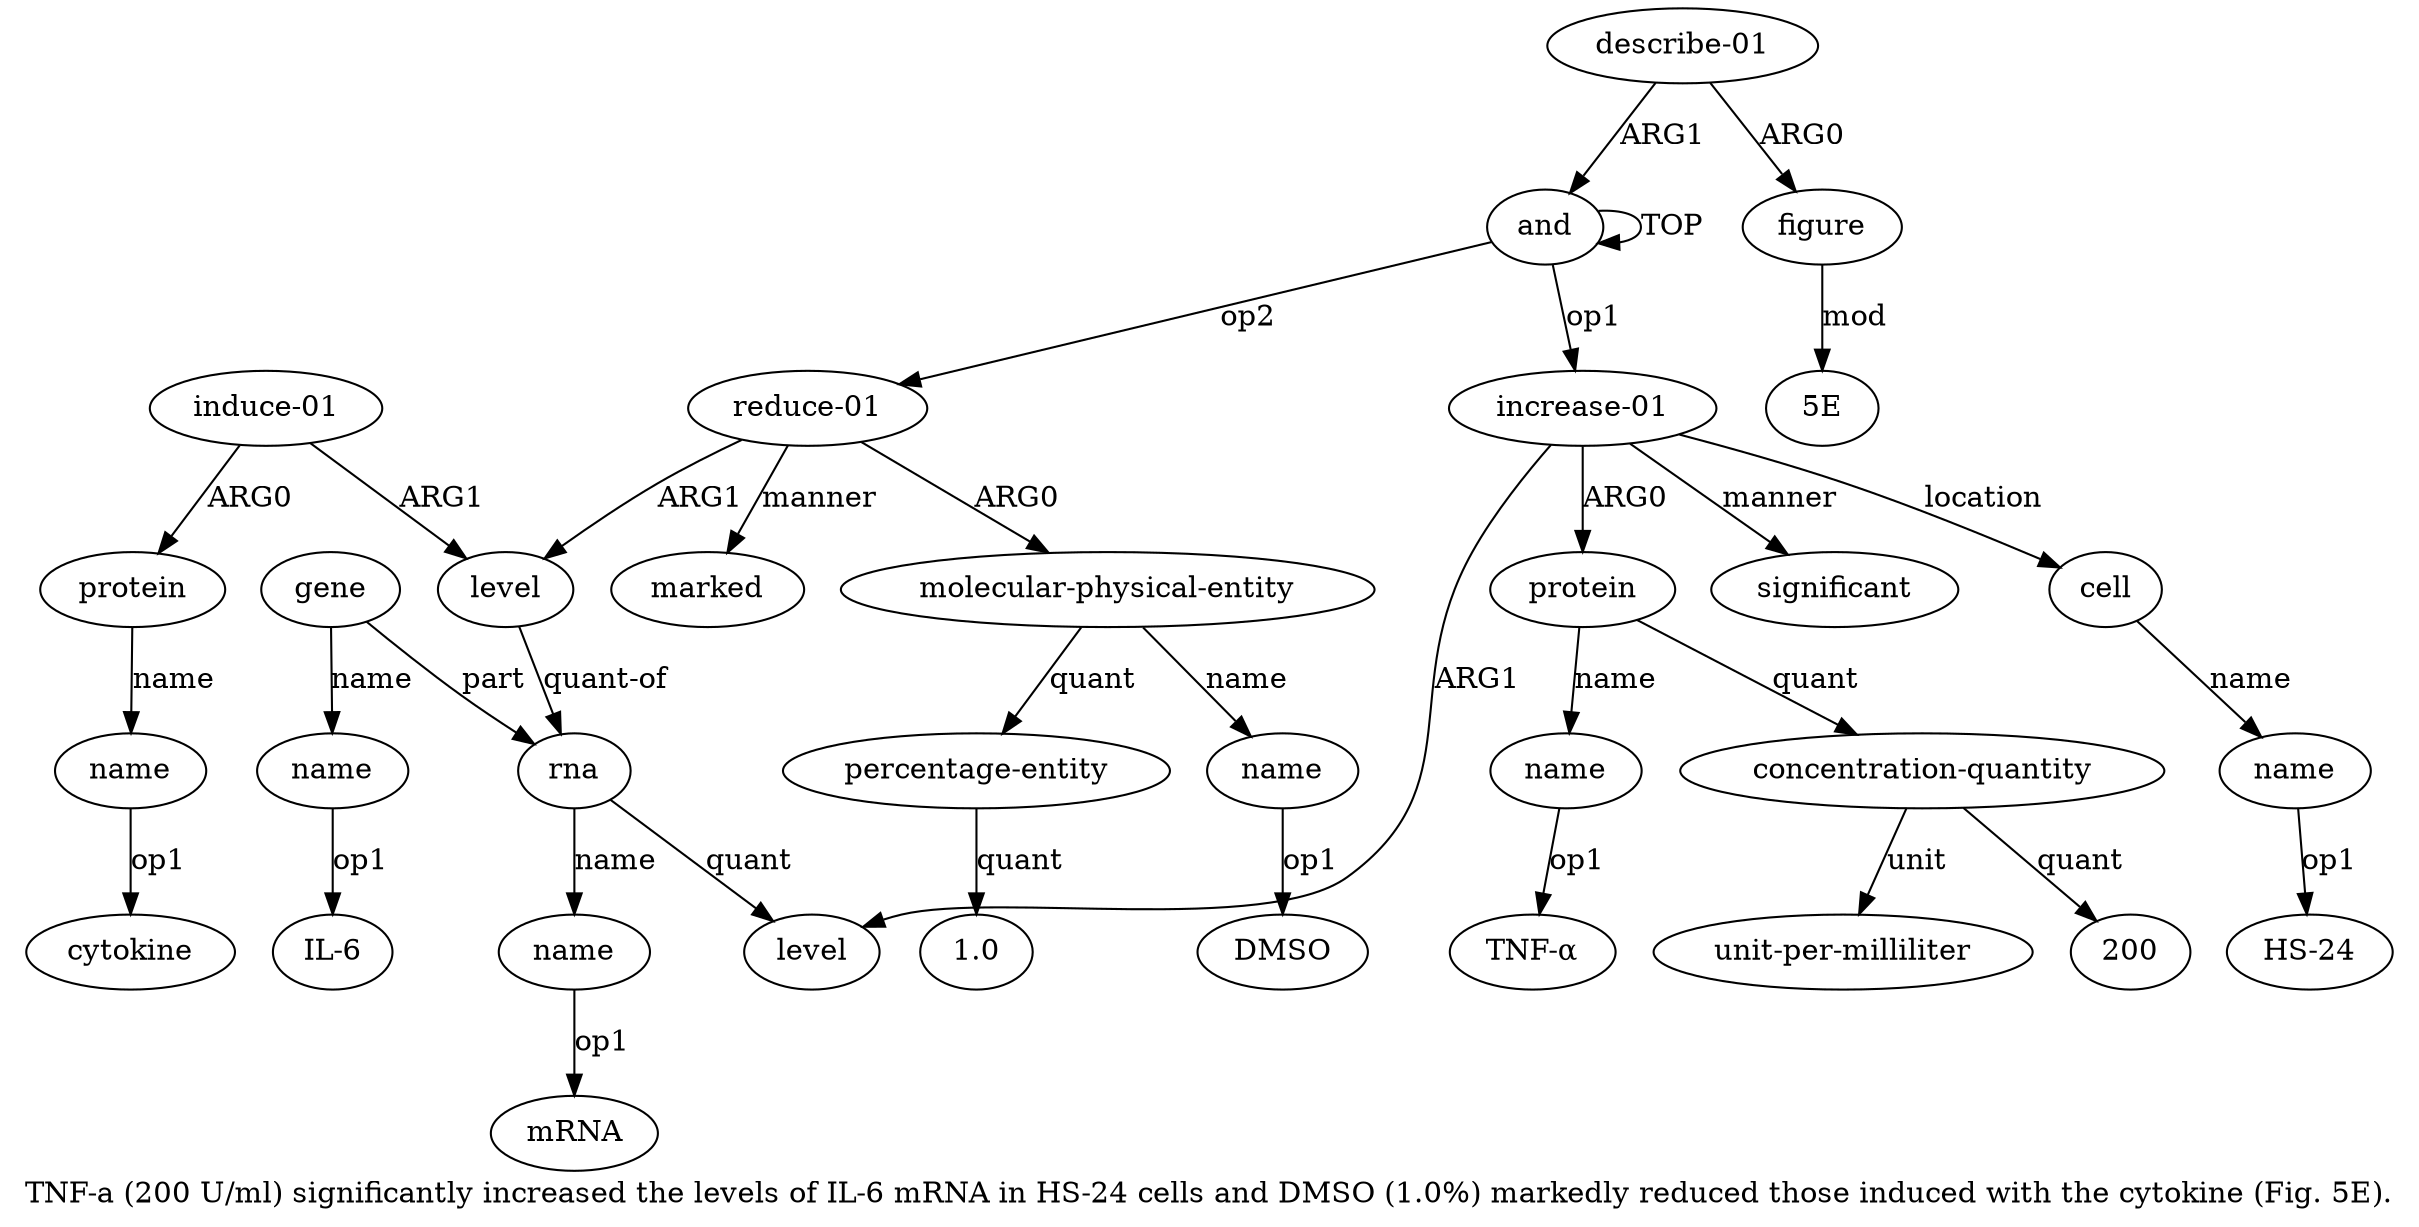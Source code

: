 digraph  {
	graph [label="TNF-a (200 U/ml) significantly increased the levels of IL-6 mRNA in HS-24 cells and DMSO (1.0%) markedly reduced those induced with \
the cytokine (Fig. 5E)."];
	node [label="\N"];
	a20	 [color=black,
		gold_ind=20,
		gold_label=protein,
		label=protein,
		test_ind=20,
		test_label=protein];
	a21	 [color=black,
		gold_ind=21,
		gold_label=name,
		label=name,
		test_ind=21,
		test_label=name];
	a20 -> a21 [key=0,
	color=black,
	gold_label=name,
	label=name,
	test_label=name];
"a21 cytokine" [color=black,
	gold_ind=-1,
	gold_label=cytokine,
	label=cytokine,
	test_ind=-1,
	test_label=cytokine];
a21 -> "a21 cytokine" [key=0,
color=black,
gold_label=op1,
label=op1,
test_label=op1];
a22 [color=black,
gold_ind=22,
gold_label=marked,
label=marked,
test_ind=22,
test_label=marked];
a23 [color=black,
gold_ind=23,
gold_label="describe-01",
label="describe-01",
test_ind=23,
test_label="describe-01"];
a24 [color=black,
gold_ind=24,
gold_label=figure,
label=figure,
test_ind=24,
test_label=figure];
a23 -> a24 [key=0,
color=black,
gold_label=ARG0,
label=ARG0,
test_label=ARG0];
a0 [color=black,
gold_ind=0,
gold_label=and,
label=and,
test_ind=0,
test_label=and];
a23 -> a0 [key=0,
color=black,
gold_label=ARG1,
label=ARG1,
test_label=ARG1];
"a24 5E" [color=black,
gold_ind=-1,
gold_label="5E",
label="5E",
test_ind=-1,
test_label="5E"];
a24 -> "a24 5E" [key=0,
color=black,
gold_label=mod,
label=mod,
test_label=mod];
"a17 1.0" [color=black,
gold_ind=-1,
gold_label=1.0,
label=1.0,
test_ind=-1,
test_label=1.0];
"a16 DMSO" [color=black,
gold_ind=-1,
gold_label=DMSO,
label=DMSO,
test_ind=-1,
test_label=DMSO];
"a4 200" [color=black,
gold_ind=-1,
gold_label=200,
label=200,
test_ind=-1,
test_label=200];
"a12 HS-24" [color=black,
gold_ind=-1,
gold_label="HS-24",
label="HS-24",
test_ind=-1,
test_label="HS-24"];
"a3 TNF-α" [color=black,
gold_ind=-1,
gold_label="TNF-α",
label="TNF-α",
test_ind=-1,
test_label="TNF-α"];
a15 [color=black,
gold_ind=15,
gold_label="molecular-physical-entity",
label="molecular-physical-entity",
test_ind=15,
test_label="molecular-physical-entity"];
a17 [color=black,
gold_ind=17,
gold_label="percentage-entity",
label="percentage-entity",
test_ind=17,
test_label="percentage-entity"];
a15 -> a17 [key=0,
color=black,
gold_label=quant,
label=quant,
test_label=quant];
a16 [color=black,
gold_ind=16,
gold_label=name,
label=name,
test_ind=16,
test_label=name];
a15 -> a16 [key=0,
color=black,
gold_label=name,
label=name,
test_label=name];
a14 [color=black,
gold_ind=14,
gold_label="reduce-01",
label="reduce-01",
test_ind=14,
test_label="reduce-01"];
a14 -> a22 [key=0,
color=black,
gold_label=manner,
label=manner,
test_label=manner];
a14 -> a15 [key=0,
color=black,
gold_label=ARG0,
label=ARG0,
test_label=ARG0];
a18 [color=black,
gold_ind=18,
gold_label=level,
label=level,
test_ind=18,
test_label=level];
a14 -> a18 [key=0,
color=black,
gold_label=ARG1,
label=ARG1,
test_label=ARG1];
a17 -> "a17 1.0" [key=0,
color=black,
gold_label=quant,
label=quant,
test_label=quant];
a16 -> "a16 DMSO" [key=0,
color=black,
gold_label=op1,
label=op1,
test_label=op1];
a11 [color=black,
gold_ind=11,
gold_label=cell,
label=cell,
test_ind=11,
test_label=cell];
a12 [color=black,
gold_ind=12,
gold_label=name,
label=name,
test_ind=12,
test_label=name];
a11 -> a12 [key=0,
color=black,
gold_label=name,
label=name,
test_label=name];
a10 [color=black,
gold_ind=10,
gold_label=name,
label=name,
test_ind=10,
test_label=name];
"a10 IL-6" [color=black,
gold_ind=-1,
gold_label="IL-6",
label="IL-6",
test_ind=-1,
test_label="IL-6"];
a10 -> "a10 IL-6" [key=0,
color=black,
gold_label=op1,
label=op1,
test_label=op1];
a13 [color=black,
gold_ind=13,
gold_label=significant,
label=significant,
test_ind=13,
test_label=significant];
a12 -> "a12 HS-24" [key=0,
color=black,
gold_label=op1,
label=op1,
test_label=op1];
a19 [color=black,
gold_ind=19,
gold_label="induce-01",
label="induce-01",
test_ind=19,
test_label="induce-01"];
a19 -> a20 [key=0,
color=black,
gold_label=ARG0,
label=ARG0,
test_label=ARG0];
a19 -> a18 [key=0,
color=black,
gold_label=ARG1,
label=ARG1,
test_label=ARG1];
a7 [color=black,
gold_ind=7,
gold_label=rna,
label=rna,
test_ind=7,
test_label=rna];
a18 -> a7 [key=0,
color=black,
gold_label="quant-of",
label="quant-of",
test_label="quant-of"];
a1 [color=black,
gold_ind=1,
gold_label="increase-01",
label="increase-01",
test_ind=1,
test_label="increase-01"];
a1 -> a11 [key=0,
color=black,
gold_label=location,
label=location,
test_label=location];
a1 -> a13 [key=0,
color=black,
gold_label=manner,
label=manner,
test_label=manner];
a2 [color=black,
gold_ind=2,
gold_label=protein,
label=protein,
test_ind=2,
test_label=protein];
a1 -> a2 [key=0,
color=black,
gold_label=ARG0,
label=ARG0,
test_label=ARG0];
a6 [color=black,
gold_ind=6,
gold_label=level,
label=level,
test_ind=6,
test_label=level];
a1 -> a6 [key=0,
color=black,
gold_label=ARG1,
label=ARG1,
test_label=ARG1];
a0 -> a14 [key=0,
color=black,
gold_label=op2,
label=op2,
test_label=op2];
a0 -> a1 [key=0,
color=black,
gold_label=op1,
label=op1,
test_label=op1];
a0 -> a0 [key=0,
color=black,
gold_label=TOP,
label=TOP,
test_label=TOP];
a3 [color=black,
gold_ind=3,
gold_label=name,
label=name,
test_ind=3,
test_label=name];
a3 -> "a3 TNF-α" [key=0,
color=black,
gold_label=op1,
label=op1,
test_label=op1];
a2 -> a3 [key=0,
color=black,
gold_label=name,
label=name,
test_label=name];
a4 [color=black,
gold_ind=4,
gold_label="concentration-quantity",
label="concentration-quantity",
test_ind=4,
test_label="concentration-quantity"];
a2 -> a4 [key=0,
color=black,
gold_label=quant,
label=quant,
test_label=quant];
a5 [color=black,
gold_ind=5,
gold_label="unit-per-milliliter",
label="unit-per-milliliter",
test_ind=5,
test_label="unit-per-milliliter"];
a4 -> "a4 200" [key=0,
color=black,
gold_label=quant,
label=quant,
test_label=quant];
a4 -> a5 [key=0,
color=black,
gold_label=unit,
label=unit,
test_label=unit];
a7 -> a6 [key=0,
color=black,
gold_label=quant,
label=quant,
test_label=quant];
a8 [color=black,
gold_ind=8,
gold_label=name,
label=name,
test_ind=8,
test_label=name];
a7 -> a8 [key=0,
color=black,
gold_label=name,
label=name,
test_label=name];
a9 [color=black,
gold_ind=9,
gold_label=gene,
label=gene,
test_ind=9,
test_label=gene];
a9 -> a10 [key=0,
color=black,
gold_label=name,
label=name,
test_label=name];
a9 -> a7 [key=0,
color=black,
gold_label=part,
label=part,
test_label=part];
"a8 mRNA" [color=black,
gold_ind=-1,
gold_label=mRNA,
label=mRNA,
test_ind=-1,
test_label=mRNA];
a8 -> "a8 mRNA" [key=0,
color=black,
gold_label=op1,
label=op1,
test_label=op1];
}
